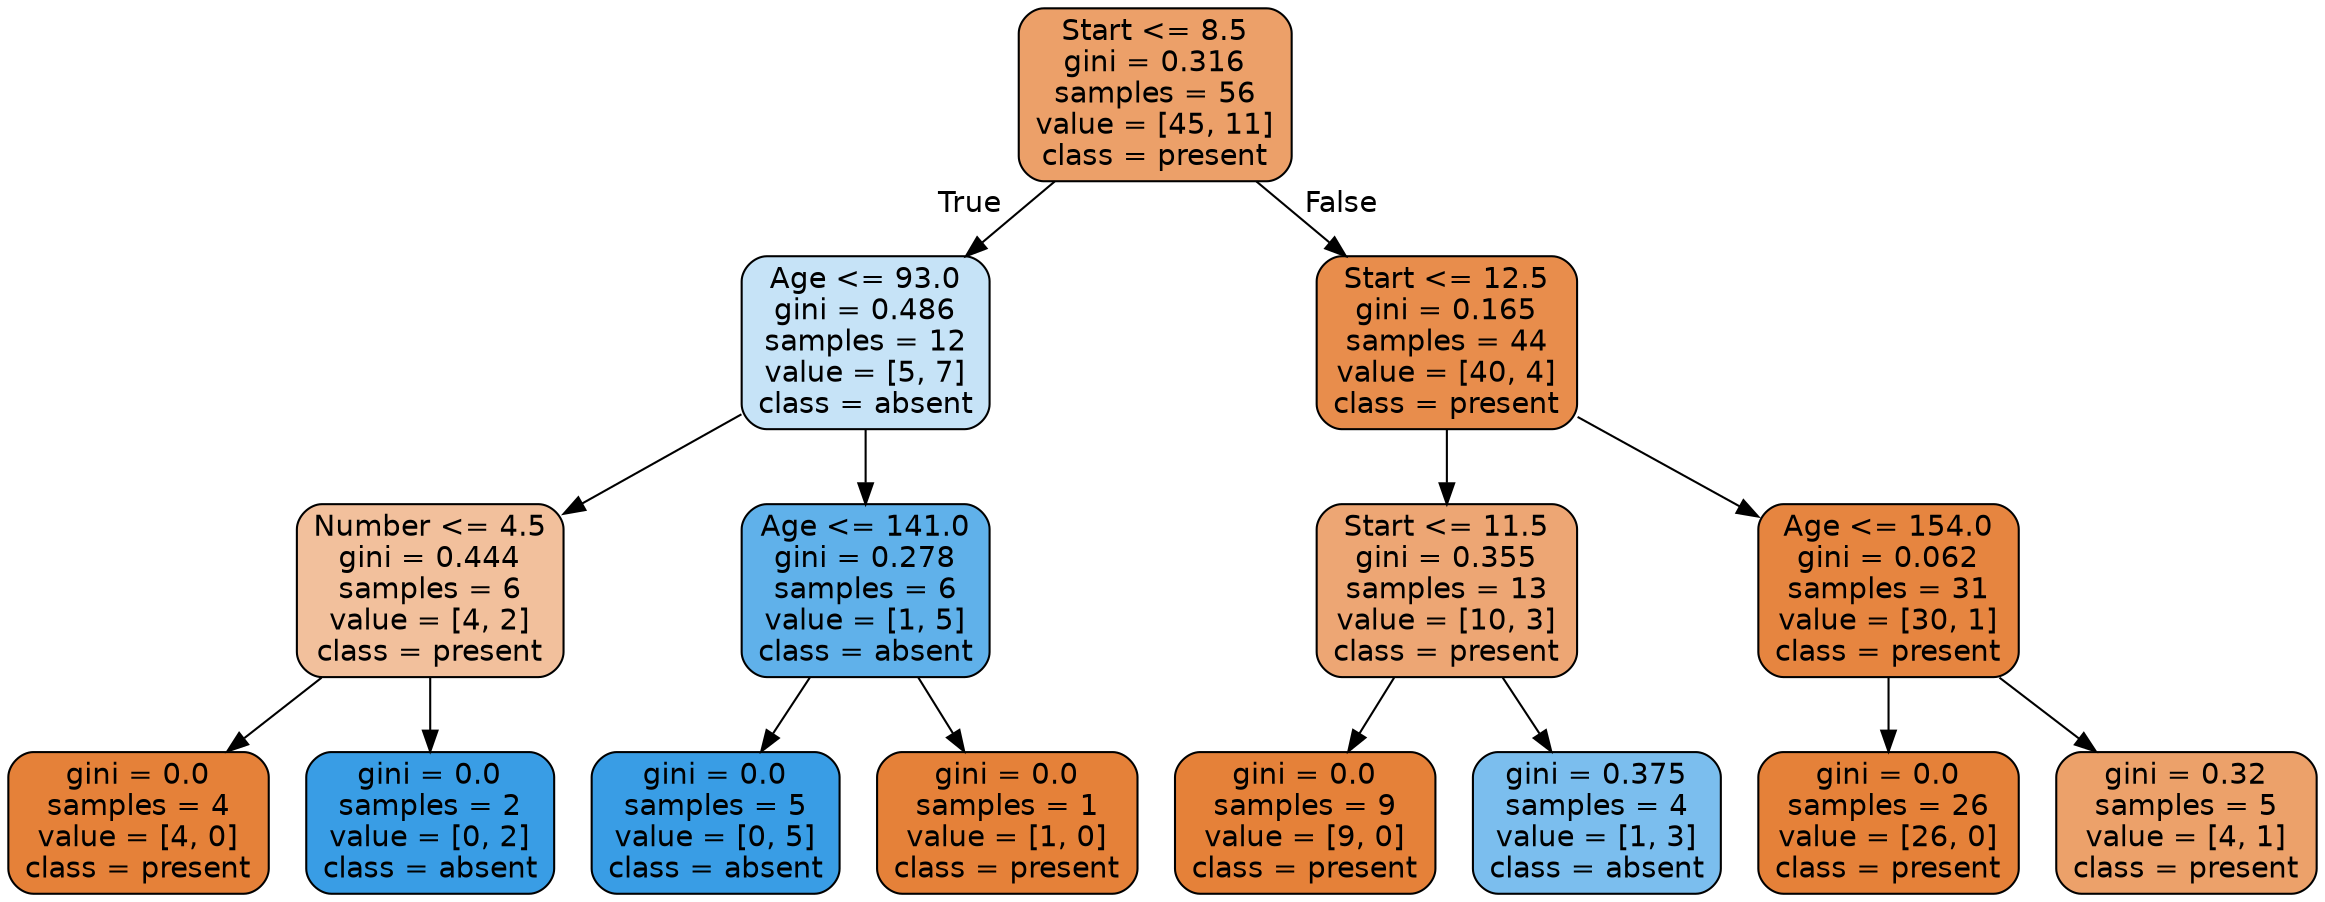 digraph Tree {
node [shape=box, style="filled, rounded", color="black", fontname=helvetica] ;
edge [fontname=helvetica] ;
0 [label="Start <= 8.5\ngini = 0.316\nsamples = 56\nvalue = [45, 11]\nclass = present", fillcolor="#e58139c1"] ;
1 [label="Age <= 93.0\ngini = 0.486\nsamples = 12\nvalue = [5, 7]\nclass = absent", fillcolor="#399de549"] ;
0 -> 1 [labeldistance=2.5, labelangle=45, headlabel="True"] ;
2 [label="Number <= 4.5\ngini = 0.444\nsamples = 6\nvalue = [4, 2]\nclass = present", fillcolor="#e581397f"] ;
1 -> 2 ;
3 [label="gini = 0.0\nsamples = 4\nvalue = [4, 0]\nclass = present", fillcolor="#e58139ff"] ;
2 -> 3 ;
4 [label="gini = 0.0\nsamples = 2\nvalue = [0, 2]\nclass = absent", fillcolor="#399de5ff"] ;
2 -> 4 ;
5 [label="Age <= 141.0\ngini = 0.278\nsamples = 6\nvalue = [1, 5]\nclass = absent", fillcolor="#399de5cc"] ;
1 -> 5 ;
6 [label="gini = 0.0\nsamples = 5\nvalue = [0, 5]\nclass = absent", fillcolor="#399de5ff"] ;
5 -> 6 ;
7 [label="gini = 0.0\nsamples = 1\nvalue = [1, 0]\nclass = present", fillcolor="#e58139ff"] ;
5 -> 7 ;
8 [label="Start <= 12.5\ngini = 0.165\nsamples = 44\nvalue = [40, 4]\nclass = present", fillcolor="#e58139e6"] ;
0 -> 8 [labeldistance=2.5, labelangle=-45, headlabel="False"] ;
9 [label="Start <= 11.5\ngini = 0.355\nsamples = 13\nvalue = [10, 3]\nclass = present", fillcolor="#e58139b3"] ;
8 -> 9 ;
10 [label="gini = 0.0\nsamples = 9\nvalue = [9, 0]\nclass = present", fillcolor="#e58139ff"] ;
9 -> 10 ;
11 [label="gini = 0.375\nsamples = 4\nvalue = [1, 3]\nclass = absent", fillcolor="#399de5aa"] ;
9 -> 11 ;
12 [label="Age <= 154.0\ngini = 0.062\nsamples = 31\nvalue = [30, 1]\nclass = present", fillcolor="#e58139f6"] ;
8 -> 12 ;
13 [label="gini = 0.0\nsamples = 26\nvalue = [26, 0]\nclass = present", fillcolor="#e58139ff"] ;
12 -> 13 ;
14 [label="gini = 0.32\nsamples = 5\nvalue = [4, 1]\nclass = present", fillcolor="#e58139bf"] ;
12 -> 14 ;
}